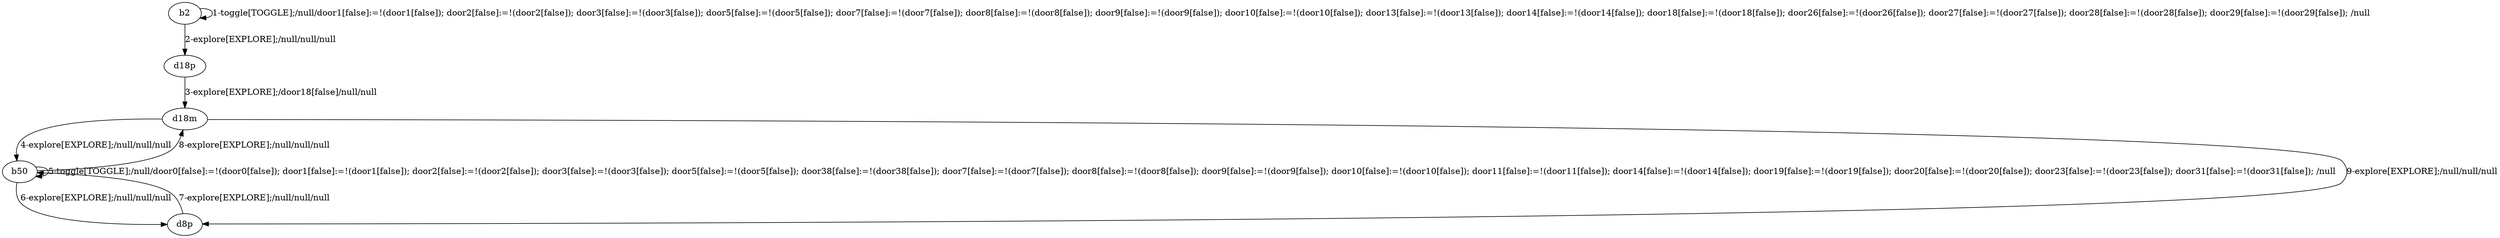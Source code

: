 # Total number of goals covered by this test: 3
# d8p --> b50
# b50 --> b50
# b50 --> d8p

digraph g {
"b2" -> "b2" [label = "1-toggle[TOGGLE];/null/door1[false]:=!(door1[false]); door2[false]:=!(door2[false]); door3[false]:=!(door3[false]); door5[false]:=!(door5[false]); door7[false]:=!(door7[false]); door8[false]:=!(door8[false]); door9[false]:=!(door9[false]); door10[false]:=!(door10[false]); door13[false]:=!(door13[false]); door14[false]:=!(door14[false]); door18[false]:=!(door18[false]); door26[false]:=!(door26[false]); door27[false]:=!(door27[false]); door28[false]:=!(door28[false]); door29[false]:=!(door29[false]); /null"];
"b2" -> "d18p" [label = "2-explore[EXPLORE];/null/null/null"];
"d18p" -> "d18m" [label = "3-explore[EXPLORE];/door18[false]/null/null"];
"d18m" -> "b50" [label = "4-explore[EXPLORE];/null/null/null"];
"b50" -> "b50" [label = "5-toggle[TOGGLE];/null/door0[false]:=!(door0[false]); door1[false]:=!(door1[false]); door2[false]:=!(door2[false]); door3[false]:=!(door3[false]); door5[false]:=!(door5[false]); door38[false]:=!(door38[false]); door7[false]:=!(door7[false]); door8[false]:=!(door8[false]); door9[false]:=!(door9[false]); door10[false]:=!(door10[false]); door11[false]:=!(door11[false]); door14[false]:=!(door14[false]); door19[false]:=!(door19[false]); door20[false]:=!(door20[false]); door23[false]:=!(door23[false]); door31[false]:=!(door31[false]); /null"];
"b50" -> "d8p" [label = "6-explore[EXPLORE];/null/null/null"];
"d8p" -> "b50" [label = "7-explore[EXPLORE];/null/null/null"];
"b50" -> "d18m" [label = "8-explore[EXPLORE];/null/null/null"];
"d18m" -> "d8p" [label = "9-explore[EXPLORE];/null/null/null"];
}